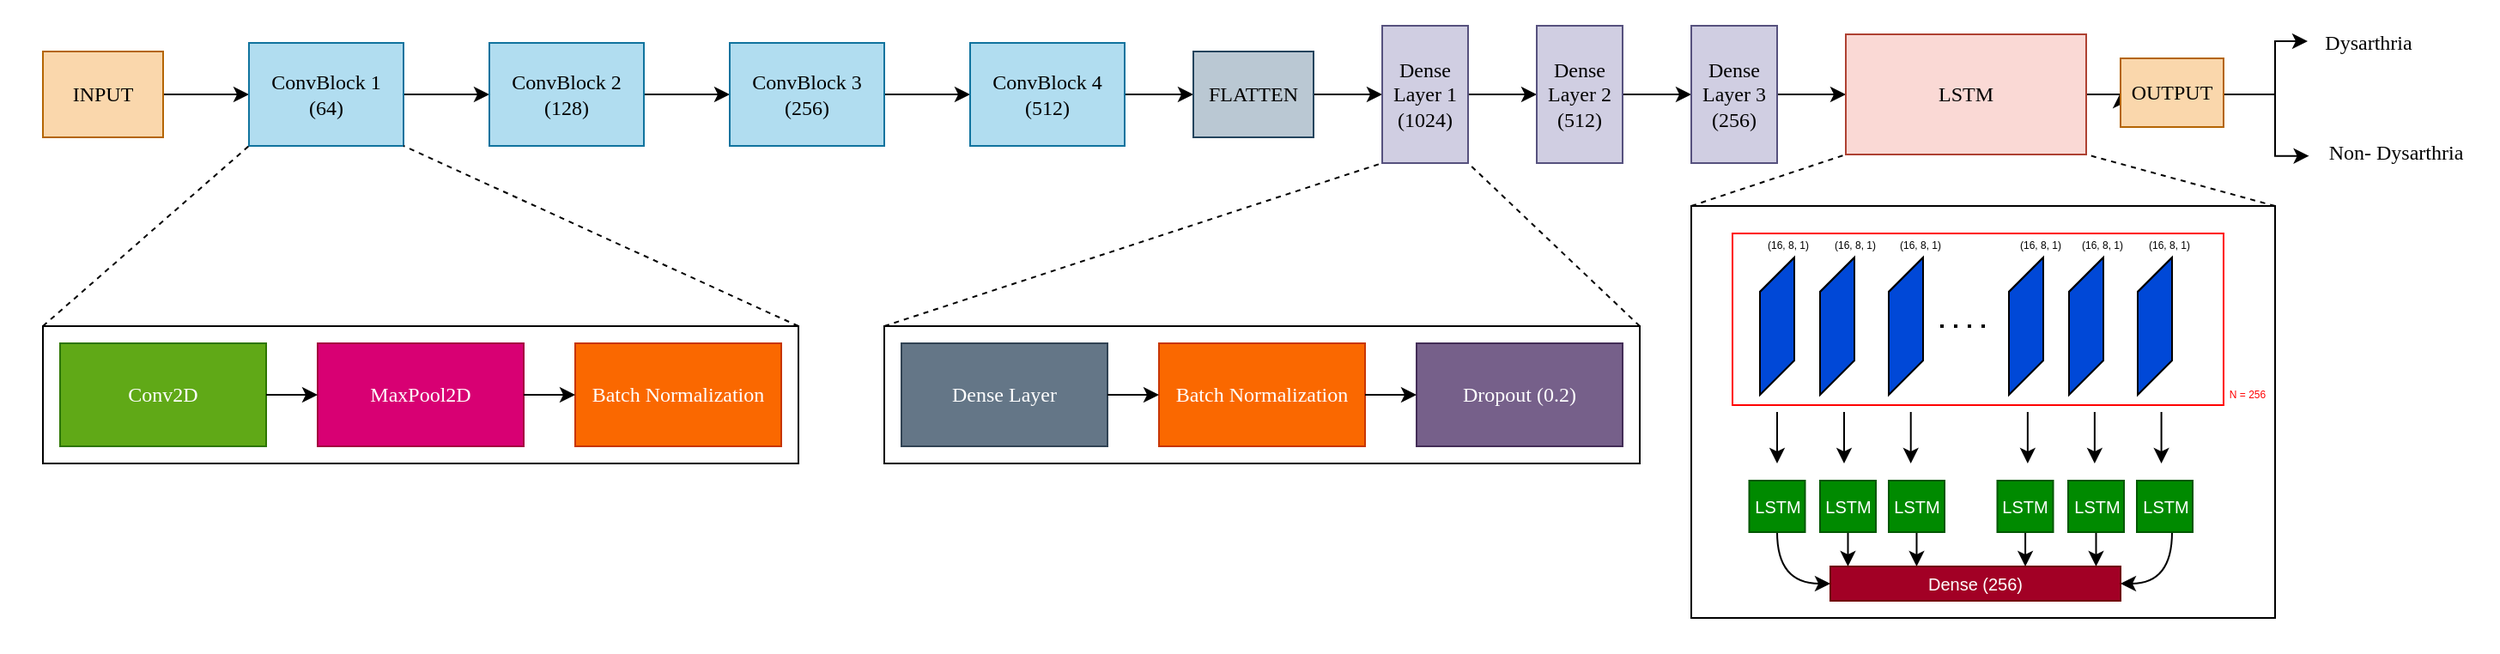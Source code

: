 <mxfile version="20.2.7" type="google"><diagram id="f-2JbrkMdr3qvQsk5--C" name="Page-1"><mxGraphModel grid="1" page="1" gridSize="10" guides="1" tooltips="1" connect="1" arrows="1" fold="1" pageScale="1" pageWidth="827" pageHeight="1169" math="0" shadow="0"><root><mxCell id="0"/><mxCell id="1" parent="0"/><mxCell id="9L78tJ4X3XSJ9rWQGAub-52" value="" style="rounded=0;whiteSpace=wrap;html=1;fontSize=6;fontColor=#FF0000;strokeColor=none;fillColor=none;" vertex="1" parent="1"><mxGeometry x="-75" y="40" width="1455" height="380" as="geometry"/></mxCell><mxCell id="9L78tJ4X3XSJ9rWQGAub-11" value="" style="rounded=0;whiteSpace=wrap;html=1;" vertex="1" parent="1"><mxGeometry x="910" y="160" width="340" height="240" as="geometry"/></mxCell><mxCell id="9L78tJ4X3XSJ9rWQGAub-44" value="" style="rounded=0;whiteSpace=wrap;html=1;fontSize=10;strokeColor=#FF0000;fillColor=none;" vertex="1" parent="1"><mxGeometry x="934" y="176" width="286" height="100" as="geometry"/></mxCell><mxCell id="WBi73WO5bBsdgsCzCKwa-12" style="edgeStyle=orthogonalEdgeStyle;rounded=0;orthogonalLoop=1;jettySize=auto;html=1;entryX=0;entryY=0.5;entryDx=0;entryDy=0;fontFamily=Times New Roman;" edge="1" parent="1" source="WBi73WO5bBsdgsCzCKwa-1" target="WBi73WO5bBsdgsCzCKwa-2"><mxGeometry relative="1" as="geometry"/></mxCell><mxCell id="WBi73WO5bBsdgsCzCKwa-1" value="INPUT" style="rounded=0;whiteSpace=wrap;html=1;fillColor=#fad7ac;strokeColor=#b46504;fontFamily=Times New Roman;" vertex="1" parent="1"><mxGeometry x="-50" y="70" width="70" height="50" as="geometry"/></mxCell><mxCell id="WBi73WO5bBsdgsCzCKwa-13" style="edgeStyle=orthogonalEdgeStyle;rounded=0;orthogonalLoop=1;jettySize=auto;html=1;entryX=0;entryY=0.5;entryDx=0;entryDy=0;fontFamily=Times New Roman;" edge="1" parent="1" source="WBi73WO5bBsdgsCzCKwa-2" target="WBi73WO5bBsdgsCzCKwa-3"><mxGeometry relative="1" as="geometry"/></mxCell><mxCell id="WBi73WO5bBsdgsCzCKwa-2" value="ConvBlock 1&lt;br&gt;(64)" style="rounded=0;whiteSpace=wrap;html=1;fillColor=#b1ddf0;strokeColor=#10739e;fontFamily=Times New Roman;" vertex="1" parent="1"><mxGeometry x="70" y="65" width="90" height="60" as="geometry"/></mxCell><mxCell id="WBi73WO5bBsdgsCzCKwa-14" style="edgeStyle=orthogonalEdgeStyle;rounded=0;orthogonalLoop=1;jettySize=auto;html=1;entryX=0;entryY=0.5;entryDx=0;entryDy=0;fontFamily=Times New Roman;" edge="1" parent="1" source="WBi73WO5bBsdgsCzCKwa-3" target="WBi73WO5bBsdgsCzCKwa-4"><mxGeometry relative="1" as="geometry"/></mxCell><mxCell id="WBi73WO5bBsdgsCzCKwa-3" value="ConvBlock 2&lt;br&gt;(128)" style="rounded=0;whiteSpace=wrap;html=1;fillColor=#b1ddf0;strokeColor=#10739e;fontFamily=Times New Roman;" vertex="1" parent="1"><mxGeometry x="210" y="65" width="90" height="60" as="geometry"/></mxCell><mxCell id="WBi73WO5bBsdgsCzCKwa-15" style="edgeStyle=orthogonalEdgeStyle;rounded=0;orthogonalLoop=1;jettySize=auto;html=1;exitX=1;exitY=0.5;exitDx=0;exitDy=0;entryX=0;entryY=0.5;entryDx=0;entryDy=0;fontFamily=Times New Roman;" edge="1" parent="1" source="WBi73WO5bBsdgsCzCKwa-4" target="WBi73WO5bBsdgsCzCKwa-5"><mxGeometry relative="1" as="geometry"/></mxCell><mxCell id="WBi73WO5bBsdgsCzCKwa-4" value="ConvBlock 3&lt;br&gt;(256)" style="rounded=0;whiteSpace=wrap;html=1;fillColor=#b1ddf0;strokeColor=#10739e;fontFamily=Times New Roman;" vertex="1" parent="1"><mxGeometry x="350" y="65" width="90" height="60" as="geometry"/></mxCell><mxCell id="9L78tJ4X3XSJ9rWQGAub-7" style="edgeStyle=orthogonalEdgeStyle;rounded=0;orthogonalLoop=1;jettySize=auto;html=1;exitX=1;exitY=0.5;exitDx=0;exitDy=0;entryX=0;entryY=0.5;entryDx=0;entryDy=0;" edge="1" parent="1" source="WBi73WO5bBsdgsCzCKwa-5" target="WBi73WO5bBsdgsCzCKwa-6"><mxGeometry relative="1" as="geometry"/></mxCell><mxCell id="WBi73WO5bBsdgsCzCKwa-5" value="ConvBlock 4&lt;br&gt;(512)" style="rounded=0;whiteSpace=wrap;html=1;fillColor=#b1ddf0;strokeColor=#10739e;fontFamily=Times New Roman;" vertex="1" parent="1"><mxGeometry x="490" y="65" width="90" height="60" as="geometry"/></mxCell><mxCell id="9L78tJ4X3XSJ9rWQGAub-9" style="edgeStyle=orthogonalEdgeStyle;rounded=0;orthogonalLoop=1;jettySize=auto;html=1;entryX=0;entryY=0.5;entryDx=0;entryDy=0;" edge="1" parent="1" source="WBi73WO5bBsdgsCzCKwa-6" target="WBi73WO5bBsdgsCzCKwa-7"><mxGeometry relative="1" as="geometry"/></mxCell><mxCell id="WBi73WO5bBsdgsCzCKwa-6" value="FLATTEN" style="rounded=0;whiteSpace=wrap;html=1;fillColor=#bac8d3;strokeColor=#23445d;fontFamily=Times New Roman;" vertex="1" parent="1"><mxGeometry x="620" y="70" width="70" height="50" as="geometry"/></mxCell><mxCell id="WBi73WO5bBsdgsCzCKwa-18" style="edgeStyle=orthogonalEdgeStyle;rounded=0;orthogonalLoop=1;jettySize=auto;html=1;fontFamily=Times New Roman;" edge="1" parent="1" source="WBi73WO5bBsdgsCzCKwa-7" target="WBi73WO5bBsdgsCzCKwa-8"><mxGeometry relative="1" as="geometry"/></mxCell><mxCell id="WBi73WO5bBsdgsCzCKwa-7" value="Dense Layer 1&lt;br&gt;(1024)" style="rounded=0;whiteSpace=wrap;html=1;fillColor=#d0cee2;strokeColor=#56517e;fontFamily=Times New Roman;" vertex="1" parent="1"><mxGeometry x="730" y="55" width="50" height="80" as="geometry"/></mxCell><mxCell id="WBi73WO5bBsdgsCzCKwa-19" style="edgeStyle=orthogonalEdgeStyle;rounded=0;orthogonalLoop=1;jettySize=auto;html=1;entryX=0;entryY=0.5;entryDx=0;entryDy=0;fontFamily=Times New Roman;" edge="1" parent="1" source="WBi73WO5bBsdgsCzCKwa-8" target="WBi73WO5bBsdgsCzCKwa-9"><mxGeometry relative="1" as="geometry"/></mxCell><mxCell id="WBi73WO5bBsdgsCzCKwa-8" value="Dense Layer 2&lt;br&gt;(512)" style="rounded=0;whiteSpace=wrap;html=1;fillColor=#d0cee2;strokeColor=#56517e;fontFamily=Times New Roman;" vertex="1" parent="1"><mxGeometry x="820" y="55" width="50" height="80" as="geometry"/></mxCell><mxCell id="WBi73WO5bBsdgsCzCKwa-20" style="edgeStyle=orthogonalEdgeStyle;rounded=0;orthogonalLoop=1;jettySize=auto;html=1;fontFamily=Times New Roman;" edge="1" parent="1" source="WBi73WO5bBsdgsCzCKwa-9" target="WBi73WO5bBsdgsCzCKwa-10"><mxGeometry relative="1" as="geometry"/></mxCell><mxCell id="WBi73WO5bBsdgsCzCKwa-9" value="Dense Layer 3&lt;br&gt;(256)" style="rounded=0;whiteSpace=wrap;html=1;fillColor=#d0cee2;strokeColor=#56517e;fontFamily=Times New Roman;" vertex="1" parent="1"><mxGeometry x="910" y="55" width="50" height="80" as="geometry"/></mxCell><mxCell id="WBi73WO5bBsdgsCzCKwa-21" style="edgeStyle=orthogonalEdgeStyle;rounded=0;orthogonalLoop=1;jettySize=auto;html=1;entryX=0;entryY=0.5;entryDx=0;entryDy=0;fontFamily=Times New Roman;" edge="1" parent="1" source="WBi73WO5bBsdgsCzCKwa-10" target="WBi73WO5bBsdgsCzCKwa-11"><mxGeometry relative="1" as="geometry"/></mxCell><mxCell id="WBi73WO5bBsdgsCzCKwa-10" value="LSTM" style="rounded=0;whiteSpace=wrap;html=1;fillColor=#fad9d5;strokeColor=#ae4132;fontFamily=Times New Roman;" vertex="1" parent="1"><mxGeometry x="1000" y="60" width="140" height="70" as="geometry"/></mxCell><mxCell id="9L78tJ4X3XSJ9rWQGAub-2" style="edgeStyle=orthogonalEdgeStyle;rounded=0;orthogonalLoop=1;jettySize=auto;html=1;" edge="1" parent="1" source="WBi73WO5bBsdgsCzCKwa-11" target="WBi73WO5bBsdgsCzCKwa-24"><mxGeometry relative="1" as="geometry"><mxPoint x="1260" y="64" as="targetPoint"/><Array as="points"><mxPoint x="1250" y="95"/><mxPoint x="1250" y="64"/></Array></mxGeometry></mxCell><mxCell id="9L78tJ4X3XSJ9rWQGAub-3" style="edgeStyle=orthogonalEdgeStyle;rounded=0;orthogonalLoop=1;jettySize=auto;html=1;entryX=-0.002;entryY=0.562;entryDx=0;entryDy=0;entryPerimeter=0;" edge="1" parent="1" source="WBi73WO5bBsdgsCzCKwa-11" target="WBi73WO5bBsdgsCzCKwa-25"><mxGeometry relative="1" as="geometry"><mxPoint x="1260" y="130" as="targetPoint"/><Array as="points"><mxPoint x="1250" y="95"/><mxPoint x="1250" y="131"/></Array></mxGeometry></mxCell><mxCell id="WBi73WO5bBsdgsCzCKwa-11" value="OUTPUT" style="rounded=0;whiteSpace=wrap;html=1;fillColor=#fad7ac;strokeColor=#b46504;fontFamily=Times New Roman;" vertex="1" parent="1"><mxGeometry x="1160" y="74" width="60" height="40" as="geometry"/></mxCell><mxCell id="WBi73WO5bBsdgsCzCKwa-24" value="Dysarthria" style="text;html=1;align=center;verticalAlign=middle;resizable=0;points=[];autosize=1;strokeColor=none;fillColor=none;fontFamily=Times New Roman;" vertex="1" parent="1"><mxGeometry x="1269" y="50" width="70" height="30" as="geometry"/></mxCell><mxCell id="WBi73WO5bBsdgsCzCKwa-25" value="Non- Dysarthria" style="text;html=1;align=center;verticalAlign=middle;resizable=0;points=[];autosize=1;strokeColor=none;fillColor=none;fontFamily=Times New Roman;" vertex="1" parent="1"><mxGeometry x="1270" y="114" width="100" height="30" as="geometry"/></mxCell><mxCell id="WBi73WO5bBsdgsCzCKwa-34" value="" style="endArrow=none;html=1;rounded=0;entryX=0;entryY=1;entryDx=0;entryDy=0;exitX=0;exitY=0;exitDx=0;exitDy=0;fontFamily=Times New Roman;dashed=1;" edge="1" parent="1" source="WBi73WO5bBsdgsCzCKwa-32" target="WBi73WO5bBsdgsCzCKwa-2"><mxGeometry width="50" height="50" relative="1" as="geometry"><mxPoint x="80" y="340" as="sourcePoint"/><mxPoint x="130" y="290" as="targetPoint"/></mxGeometry></mxCell><mxCell id="WBi73WO5bBsdgsCzCKwa-35" value="" style="endArrow=none;html=1;rounded=0;entryX=1;entryY=1;entryDx=0;entryDy=0;exitX=1;exitY=0;exitDx=0;exitDy=0;fontFamily=Times New Roman;dashed=1;" edge="1" parent="1" source="WBi73WO5bBsdgsCzCKwa-32" target="WBi73WO5bBsdgsCzCKwa-2"><mxGeometry width="50" height="50" relative="1" as="geometry"><mxPoint x="240" y="190" as="sourcePoint"/><mxPoint x="290" y="140" as="targetPoint"/></mxGeometry></mxCell><mxCell id="WBi73WO5bBsdgsCzCKwa-43" value="" style="endArrow=none;html=1;rounded=0;fontColor=#000000;entryX=0;entryY=1;entryDx=0;entryDy=0;exitX=0;exitY=0;exitDx=0;exitDy=0;fontFamily=Times New Roman;dashed=1;" edge="1" parent="1" source="WBi73WO5bBsdgsCzCKwa-42" target="WBi73WO5bBsdgsCzCKwa-7"><mxGeometry width="50" height="50" relative="1" as="geometry"><mxPoint x="750" y="190" as="sourcePoint"/><mxPoint x="800" y="140" as="targetPoint"/></mxGeometry></mxCell><mxCell id="WBi73WO5bBsdgsCzCKwa-44" value="" style="endArrow=none;html=1;rounded=0;fontColor=#000000;entryX=1;entryY=1;entryDx=0;entryDy=0;exitX=1;exitY=0;exitDx=0;exitDy=0;fontFamily=Times New Roman;dashed=1;" edge="1" parent="1" source="WBi73WO5bBsdgsCzCKwa-42" target="WBi73WO5bBsdgsCzCKwa-7"><mxGeometry width="50" height="50" relative="1" as="geometry"><mxPoint x="810" y="200" as="sourcePoint"/><mxPoint x="860" y="150" as="targetPoint"/></mxGeometry></mxCell><mxCell id="FYt8oGhHBMMn_nI_xUtZ-1" value="" style="group;fontFamily=Times New Roman;" connectable="0" vertex="1" parent="1"><mxGeometry x="-50" y="230" width="440" height="80" as="geometry"/></mxCell><mxCell id="WBi73WO5bBsdgsCzCKwa-32" value="" style="rounded=0;whiteSpace=wrap;html=1;fillColor=none;fontFamily=Times New Roman;" vertex="1" parent="FYt8oGhHBMMn_nI_xUtZ-1"><mxGeometry width="440" height="80" as="geometry"/></mxCell><mxCell id="WBi73WO5bBsdgsCzCKwa-31" value="" style="group;fontFamily=Times New Roman;" connectable="0" vertex="1" parent="FYt8oGhHBMMn_nI_xUtZ-1"><mxGeometry x="10" y="10" width="420" height="60" as="geometry"/></mxCell><mxCell id="WBi73WO5bBsdgsCzCKwa-26" value="Conv2D" style="rounded=0;whiteSpace=wrap;html=1;fillColor=#60a917;fontColor=#ffffff;strokeColor=#2D7600;fontFamily=Times New Roman;" vertex="1" parent="WBi73WO5bBsdgsCzCKwa-31"><mxGeometry width="120" height="60" as="geometry"/></mxCell><mxCell id="WBi73WO5bBsdgsCzCKwa-27" value="MaxPool2D" style="rounded=0;whiteSpace=wrap;html=1;fillColor=#d80073;fontColor=#ffffff;strokeColor=#A50040;fontFamily=Times New Roman;" vertex="1" parent="WBi73WO5bBsdgsCzCKwa-31"><mxGeometry x="150" width="120" height="60" as="geometry"/></mxCell><mxCell id="WBi73WO5bBsdgsCzCKwa-29" style="edgeStyle=orthogonalEdgeStyle;rounded=0;orthogonalLoop=1;jettySize=auto;html=1;entryX=0;entryY=0.5;entryDx=0;entryDy=0;fontFamily=Times New Roman;" edge="1" parent="WBi73WO5bBsdgsCzCKwa-31" source="WBi73WO5bBsdgsCzCKwa-26" target="WBi73WO5bBsdgsCzCKwa-27"><mxGeometry relative="1" as="geometry"/></mxCell><mxCell id="WBi73WO5bBsdgsCzCKwa-28" value="&lt;font color=&quot;#ffffff&quot;&gt;Batch Normalization&lt;/font&gt;" style="rounded=0;whiteSpace=wrap;html=1;fillColor=#fa6800;fontColor=#000000;strokeColor=#C73500;fontFamily=Times New Roman;" vertex="1" parent="WBi73WO5bBsdgsCzCKwa-31"><mxGeometry x="300" width="120" height="60" as="geometry"/></mxCell><mxCell id="WBi73WO5bBsdgsCzCKwa-30" style="edgeStyle=orthogonalEdgeStyle;rounded=0;orthogonalLoop=1;jettySize=auto;html=1;entryX=0;entryY=0.5;entryDx=0;entryDy=0;fontFamily=Times New Roman;" edge="1" parent="WBi73WO5bBsdgsCzCKwa-31" source="WBi73WO5bBsdgsCzCKwa-27" target="WBi73WO5bBsdgsCzCKwa-28"><mxGeometry relative="1" as="geometry"/></mxCell><mxCell id="9L78tJ4X3XSJ9rWQGAub-4" value="" style="group" connectable="0" vertex="1" parent="1"><mxGeometry x="440" y="230" width="440" height="80" as="geometry"/></mxCell><mxCell id="WBi73WO5bBsdgsCzCKwa-42" value="" style="rounded=0;whiteSpace=wrap;html=1;fontColor=#000000;fillColor=none;fontFamily=Times New Roman;" vertex="1" parent="9L78tJ4X3XSJ9rWQGAub-4"><mxGeometry width="440" height="80" as="geometry"/></mxCell><mxCell id="WBi73WO5bBsdgsCzCKwa-37" value="Dense Layer" style="rounded=0;whiteSpace=wrap;html=1;fontColor=#ffffff;fillColor=#647687;strokeColor=#314354;fontFamily=Times New Roman;" vertex="1" parent="9L78tJ4X3XSJ9rWQGAub-4"><mxGeometry x="10" y="10" width="120" height="60" as="geometry"/></mxCell><mxCell id="WBi73WO5bBsdgsCzCKwa-38" value="Batch Normalization" style="rounded=0;whiteSpace=wrap;html=1;fontColor=#FFFFFF;fillColor=#fa6800;strokeColor=#C73500;fontFamily=Times New Roman;" vertex="1" parent="9L78tJ4X3XSJ9rWQGAub-4"><mxGeometry x="160" y="10" width="120" height="60" as="geometry"/></mxCell><mxCell id="WBi73WO5bBsdgsCzCKwa-40" style="edgeStyle=orthogonalEdgeStyle;rounded=0;orthogonalLoop=1;jettySize=auto;html=1;fontColor=#FFFFFF;fontFamily=Times New Roman;" edge="1" parent="9L78tJ4X3XSJ9rWQGAub-4" source="WBi73WO5bBsdgsCzCKwa-37" target="WBi73WO5bBsdgsCzCKwa-38"><mxGeometry relative="1" as="geometry"/></mxCell><mxCell id="WBi73WO5bBsdgsCzCKwa-39" value="Dropout (0.2)" style="rounded=0;whiteSpace=wrap;html=1;fontColor=#ffffff;fillColor=#76608a;strokeColor=#432D57;fontFamily=Times New Roman;" vertex="1" parent="9L78tJ4X3XSJ9rWQGAub-4"><mxGeometry x="310" y="10" width="120" height="60" as="geometry"/></mxCell><mxCell id="WBi73WO5bBsdgsCzCKwa-41" style="edgeStyle=orthogonalEdgeStyle;rounded=0;orthogonalLoop=1;jettySize=auto;html=1;entryX=0;entryY=0.5;entryDx=0;entryDy=0;fontColor=#000000;fontFamily=Times New Roman;" edge="1" parent="9L78tJ4X3XSJ9rWQGAub-4" source="WBi73WO5bBsdgsCzCKwa-38" target="WBi73WO5bBsdgsCzCKwa-39"><mxGeometry relative="1" as="geometry"/></mxCell><mxCell id="9L78tJ4X3XSJ9rWQGAub-12" value="" style="endArrow=none;html=1;rounded=0;entryX=0;entryY=1;entryDx=0;entryDy=0;exitX=0;exitY=0;exitDx=0;exitDy=0;dashed=1;" edge="1" parent="1" source="9L78tJ4X3XSJ9rWQGAub-11" target="WBi73WO5bBsdgsCzCKwa-10"><mxGeometry width="50" height="50" relative="1" as="geometry"><mxPoint x="930" y="190" as="sourcePoint"/><mxPoint x="980" y="140" as="targetPoint"/></mxGeometry></mxCell><mxCell id="9L78tJ4X3XSJ9rWQGAub-13" value="" style="endArrow=none;html=1;rounded=0;entryX=1;entryY=1;entryDx=0;entryDy=0;exitX=1;exitY=0;exitDx=0;exitDy=0;dashed=1;" edge="1" parent="1" source="9L78tJ4X3XSJ9rWQGAub-11" target="WBi73WO5bBsdgsCzCKwa-10"><mxGeometry width="50" height="50" relative="1" as="geometry"><mxPoint x="1020" y="210" as="sourcePoint"/><mxPoint x="1070" y="160" as="targetPoint"/></mxGeometry></mxCell><mxCell id="9L78tJ4X3XSJ9rWQGAub-14" value="" style="shape=cube;whiteSpace=wrap;html=1;boundedLbl=1;backgroundOutline=1;darkOpacity=0.05;darkOpacity2=0.1;flipV=0;flipH=1;fillColor=#0050ef;fontColor=#ffffff;strokeColor=#000000;" vertex="1" parent="1"><mxGeometry x="950" y="190" width="20" height="80" as="geometry"/></mxCell><mxCell id="9L78tJ4X3XSJ9rWQGAub-15" value="" style="shape=cube;whiteSpace=wrap;html=1;boundedLbl=1;backgroundOutline=1;darkOpacity=0.05;darkOpacity2=0.1;flipV=0;flipH=1;fillColor=#0050ef;fontColor=#ffffff;strokeColor=#000000;" vertex="1" parent="1"><mxGeometry x="985" y="190" width="20" height="80" as="geometry"/></mxCell><mxCell id="9L78tJ4X3XSJ9rWQGAub-16" value="" style="shape=cube;whiteSpace=wrap;html=1;boundedLbl=1;backgroundOutline=1;darkOpacity=0.05;darkOpacity2=0.1;flipV=0;flipH=1;fillColor=#0050ef;fontColor=#ffffff;strokeColor=#000000;" vertex="1" parent="1"><mxGeometry x="1025" y="190" width="20" height="80" as="geometry"/></mxCell><mxCell id="9L78tJ4X3XSJ9rWQGAub-18" value="" style="shape=cube;whiteSpace=wrap;html=1;boundedLbl=1;backgroundOutline=1;darkOpacity=0.05;darkOpacity2=0.1;flipV=0;flipH=1;fillColor=#0050ef;fontColor=#ffffff;strokeColor=#000000;" vertex="1" parent="1"><mxGeometry x="1095" y="190" width="20" height="80" as="geometry"/></mxCell><mxCell id="9L78tJ4X3XSJ9rWQGAub-19" value="" style="shape=cube;whiteSpace=wrap;html=1;boundedLbl=1;backgroundOutline=1;darkOpacity=0.05;darkOpacity2=0.1;flipV=0;flipH=1;fillColor=#0050ef;fontColor=#ffffff;strokeColor=#000000;" vertex="1" parent="1"><mxGeometry x="1130" y="190" width="20" height="80" as="geometry"/></mxCell><mxCell id="9L78tJ4X3XSJ9rWQGAub-20" value="" style="shape=cube;whiteSpace=wrap;html=1;boundedLbl=1;backgroundOutline=1;darkOpacity=0.05;darkOpacity2=0.1;flipV=0;flipH=1;fillColor=#0050ef;fontColor=#ffffff;strokeColor=#000000;" vertex="1" parent="1"><mxGeometry x="1170" y="190" width="20" height="80" as="geometry"/></mxCell><mxCell id="9L78tJ4X3XSJ9rWQGAub-23" value="" style="endArrow=none;dashed=1;html=1;dashPattern=1 3;strokeWidth=2;rounded=0;fillColor=#0050ef;strokeColor=#000000;" edge="1" parent="1"><mxGeometry width="50" height="50" relative="1" as="geometry"><mxPoint x="1055" y="230" as="sourcePoint"/><mxPoint x="1085" y="230" as="targetPoint"/></mxGeometry></mxCell><mxCell id="9L78tJ4X3XSJ9rWQGAub-24" value="&lt;font style=&quot;font-size: 6px;&quot;&gt;(16, 8, 1)&lt;/font&gt;" style="text;html=1;align=center;verticalAlign=middle;resizable=0;points=[];autosize=1;strokeColor=none;fillColor=none;" vertex="1" parent="1"><mxGeometry x="1163" y="166" width="50" height="30" as="geometry"/></mxCell><mxCell id="9L78tJ4X3XSJ9rWQGAub-25" value="" style="endArrow=classic;html=1;rounded=0;strokeColor=#000000;" edge="1" parent="1"><mxGeometry width="50" height="50" relative="1" as="geometry"><mxPoint x="960" y="280" as="sourcePoint"/><mxPoint x="960" y="310" as="targetPoint"/></mxGeometry></mxCell><mxCell id="9L78tJ4X3XSJ9rWQGAub-26" value="" style="endArrow=classic;html=1;rounded=0;strokeColor=#000000;" edge="1" parent="1"><mxGeometry width="50" height="50" relative="1" as="geometry"><mxPoint x="999" y="280" as="sourcePoint"/><mxPoint x="999" y="310" as="targetPoint"/></mxGeometry></mxCell><mxCell id="9L78tJ4X3XSJ9rWQGAub-27" value="" style="endArrow=classic;html=1;rounded=0;strokeColor=#000000;" edge="1" parent="1"><mxGeometry width="50" height="50" relative="1" as="geometry"><mxPoint x="1037.86" y="280" as="sourcePoint"/><mxPoint x="1037.86" y="310" as="targetPoint"/></mxGeometry></mxCell><mxCell id="9L78tJ4X3XSJ9rWQGAub-28" value="" style="endArrow=classic;html=1;rounded=0;strokeColor=#000000;" edge="1" parent="1"><mxGeometry width="50" height="50" relative="1" as="geometry"><mxPoint x="1105.93" y="280" as="sourcePoint"/><mxPoint x="1105.93" y="310" as="targetPoint"/></mxGeometry></mxCell><mxCell id="9L78tJ4X3XSJ9rWQGAub-29" value="" style="endArrow=classic;html=1;rounded=0;strokeColor=#000000;" edge="1" parent="1"><mxGeometry width="50" height="50" relative="1" as="geometry"><mxPoint x="1144.93" y="280" as="sourcePoint"/><mxPoint x="1144.93" y="310" as="targetPoint"/></mxGeometry></mxCell><mxCell id="9L78tJ4X3XSJ9rWQGAub-30" value="" style="endArrow=classic;html=1;rounded=0;strokeColor=#000000;" edge="1" parent="1"><mxGeometry width="50" height="50" relative="1" as="geometry"><mxPoint x="1183.79" y="280" as="sourcePoint"/><mxPoint x="1183.79" y="310" as="targetPoint"/></mxGeometry></mxCell><mxCell id="9L78tJ4X3XSJ9rWQGAub-38" style="edgeStyle=orthogonalEdgeStyle;rounded=0;orthogonalLoop=1;jettySize=auto;html=1;exitX=0.5;exitY=1;exitDx=0;exitDy=0;entryX=0;entryY=0.5;entryDx=0;entryDy=0;fontSize=10;strokeColor=#000000;curved=1;" edge="1" parent="1" source="9L78tJ4X3XSJ9rWQGAub-31" target="9L78tJ4X3XSJ9rWQGAub-37"><mxGeometry relative="1" as="geometry"/></mxCell><mxCell id="9L78tJ4X3XSJ9rWQGAub-31" value="&lt;font style=&quot;font-size: 10px;&quot;&gt;LSTM&lt;/font&gt;" style="rounded=0;whiteSpace=wrap;html=1;strokeColor=#005700;align=center;fillColor=#008a00;fontColor=#ffffff;" vertex="1" parent="1"><mxGeometry x="943.75" y="320" width="32.5" height="30" as="geometry"/></mxCell><mxCell id="9L78tJ4X3XSJ9rWQGAub-39" style="edgeStyle=orthogonalEdgeStyle;curved=1;rounded=0;orthogonalLoop=1;jettySize=auto;html=1;entryX=0.061;entryY=0;entryDx=0;entryDy=0;entryPerimeter=0;fontSize=10;strokeColor=#000000;" edge="1" parent="1" source="9L78tJ4X3XSJ9rWQGAub-32" target="9L78tJ4X3XSJ9rWQGAub-37"><mxGeometry relative="1" as="geometry"/></mxCell><mxCell id="9L78tJ4X3XSJ9rWQGAub-32" value="&lt;font style=&quot;font-size: 10px;&quot;&gt;LSTM&lt;/font&gt;" style="rounded=0;whiteSpace=wrap;html=1;strokeColor=#005700;align=center;fillColor=#008a00;fontColor=#ffffff;" vertex="1" parent="1"><mxGeometry x="985" y="320" width="32.5" height="30" as="geometry"/></mxCell><mxCell id="9L78tJ4X3XSJ9rWQGAub-40" style="edgeStyle=orthogonalEdgeStyle;curved=1;rounded=0;orthogonalLoop=1;jettySize=auto;html=1;entryX=0.297;entryY=0;entryDx=0;entryDy=0;entryPerimeter=0;fontSize=10;strokeColor=#000000;" edge="1" parent="1" source="9L78tJ4X3XSJ9rWQGAub-33" target="9L78tJ4X3XSJ9rWQGAub-37"><mxGeometry relative="1" as="geometry"/></mxCell><mxCell id="9L78tJ4X3XSJ9rWQGAub-33" value="&lt;font style=&quot;font-size: 10px;&quot;&gt;LSTM&lt;/font&gt;" style="rounded=0;whiteSpace=wrap;html=1;strokeColor=#005700;align=center;fillColor=#008a00;fontColor=#ffffff;" vertex="1" parent="1"><mxGeometry x="1025" y="320" width="32.5" height="30" as="geometry"/></mxCell><mxCell id="9L78tJ4X3XSJ9rWQGAub-43" style="edgeStyle=orthogonalEdgeStyle;curved=1;rounded=0;orthogonalLoop=1;jettySize=auto;html=1;entryX=0.672;entryY=0;entryDx=0;entryDy=0;entryPerimeter=0;fontSize=10;strokeColor=#000000;" edge="1" parent="1" source="9L78tJ4X3XSJ9rWQGAub-34" target="9L78tJ4X3XSJ9rWQGAub-37"><mxGeometry relative="1" as="geometry"/></mxCell><mxCell id="9L78tJ4X3XSJ9rWQGAub-34" value="&lt;font style=&quot;font-size: 10px;&quot;&gt;LSTM&lt;/font&gt;" style="rounded=0;whiteSpace=wrap;html=1;strokeColor=#005700;align=center;fillColor=#008a00;fontColor=#ffffff;" vertex="1" parent="1"><mxGeometry x="1088.25" y="320" width="32.5" height="30" as="geometry"/></mxCell><mxCell id="9L78tJ4X3XSJ9rWQGAub-42" style="edgeStyle=orthogonalEdgeStyle;curved=1;rounded=0;orthogonalLoop=1;jettySize=auto;html=1;entryX=0.916;entryY=0;entryDx=0;entryDy=0;entryPerimeter=0;fontSize=10;strokeColor=#000000;" edge="1" parent="1" source="9L78tJ4X3XSJ9rWQGAub-35" target="9L78tJ4X3XSJ9rWQGAub-37"><mxGeometry relative="1" as="geometry"/></mxCell><mxCell id="9L78tJ4X3XSJ9rWQGAub-35" value="&lt;font style=&quot;font-size: 10px;&quot;&gt;LSTM&lt;/font&gt;" style="rounded=0;whiteSpace=wrap;html=1;strokeColor=#005700;align=center;fillColor=#008a00;fontColor=#ffffff;" vertex="1" parent="1"><mxGeometry x="1129.5" y="320" width="32.5" height="30" as="geometry"/></mxCell><mxCell id="9L78tJ4X3XSJ9rWQGAub-41" style="edgeStyle=orthogonalEdgeStyle;curved=1;rounded=0;orthogonalLoop=1;jettySize=auto;html=1;entryX=1;entryY=0.5;entryDx=0;entryDy=0;fontSize=10;strokeColor=#000000;" edge="1" parent="1" source="9L78tJ4X3XSJ9rWQGAub-36" target="9L78tJ4X3XSJ9rWQGAub-37"><mxGeometry relative="1" as="geometry"><Array as="points"><mxPoint x="1190" y="380"/></Array></mxGeometry></mxCell><mxCell id="9L78tJ4X3XSJ9rWQGAub-36" value="&lt;font style=&quot;font-size: 10px;&quot;&gt;LSTM&lt;/font&gt;" style="rounded=0;whiteSpace=wrap;html=1;strokeColor=#005700;align=center;fillColor=#008a00;fontColor=#ffffff;" vertex="1" parent="1"><mxGeometry x="1169.5" y="320" width="32.5" height="30" as="geometry"/></mxCell><mxCell id="9L78tJ4X3XSJ9rWQGAub-37" value="Dense (256)" style="rounded=0;whiteSpace=wrap;html=1;fontSize=10;strokeColor=#6F0000;fillColor=#a20025;fontColor=#ffffff;" vertex="1" parent="1"><mxGeometry x="991" y="370" width="169" height="20" as="geometry"/></mxCell><mxCell id="9L78tJ4X3XSJ9rWQGAub-45" value="&lt;font style=&quot;font-size: 6px;&quot;&gt;(16, 8, 1)&lt;/font&gt;" style="text;html=1;align=center;verticalAlign=middle;resizable=0;points=[];autosize=1;strokeColor=none;fillColor=none;" vertex="1" parent="1"><mxGeometry x="1123.75" y="166" width="50" height="30" as="geometry"/></mxCell><mxCell id="9L78tJ4X3XSJ9rWQGAub-46" value="&lt;font style=&quot;font-size: 6px;&quot;&gt;(16, 8, 1)&lt;/font&gt;" style="text;html=1;align=center;verticalAlign=middle;resizable=0;points=[];autosize=1;strokeColor=none;fillColor=none;" vertex="1" parent="1"><mxGeometry x="1088.25" y="166" width="50" height="30" as="geometry"/></mxCell><mxCell id="9L78tJ4X3XSJ9rWQGAub-48" value="&lt;font style=&quot;font-size: 6px;&quot;&gt;(16, 8, 1)&lt;/font&gt;" style="text;html=1;align=center;verticalAlign=middle;resizable=0;points=[];autosize=1;strokeColor=none;fillColor=none;" vertex="1" parent="1"><mxGeometry x="1017.5" y="166" width="50" height="30" as="geometry"/></mxCell><mxCell id="9L78tJ4X3XSJ9rWQGAub-49" value="&lt;font style=&quot;font-size: 6px;&quot;&gt;(16, 8, 1)&lt;/font&gt;" style="text;html=1;align=center;verticalAlign=middle;resizable=0;points=[];autosize=1;strokeColor=none;fillColor=none;" vertex="1" parent="1"><mxGeometry x="980.25" y="166" width="50" height="30" as="geometry"/></mxCell><mxCell id="9L78tJ4X3XSJ9rWQGAub-50" value="&lt;font style=&quot;font-size: 6px;&quot;&gt;(16, 8, 1)&lt;/font&gt;" style="text;html=1;align=center;verticalAlign=middle;resizable=0;points=[];autosize=1;strokeColor=none;fillColor=none;" vertex="1" parent="1"><mxGeometry x="941" y="166" width="50" height="30" as="geometry"/></mxCell><mxCell id="9L78tJ4X3XSJ9rWQGAub-51" value="&lt;font color=&quot;#ff0000&quot; style=&quot;font-size: 6px;&quot;&gt;N = 256&lt;/font&gt;" style="text;html=1;strokeColor=none;fillColor=none;align=center;verticalAlign=middle;whiteSpace=wrap;rounded=0;fontSize=6;" vertex="1" parent="1"><mxGeometry x="1220" y="260" width="28" height="20" as="geometry"/></mxCell></root></mxGraphModel></diagram></mxfile>